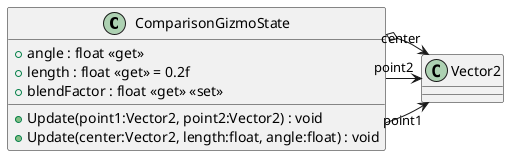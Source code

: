 @startuml
class ComparisonGizmoState {
    + angle : float <<get>>
    + length : float <<get>> = 0.2f
    + blendFactor : float <<get>> <<set>>
    + Update(point1:Vector2, point2:Vector2) : void
    + Update(center:Vector2, length:float, angle:float) : void
}
ComparisonGizmoState --> "point1" Vector2
ComparisonGizmoState --> "point2" Vector2
ComparisonGizmoState o-> "center" Vector2
@enduml
